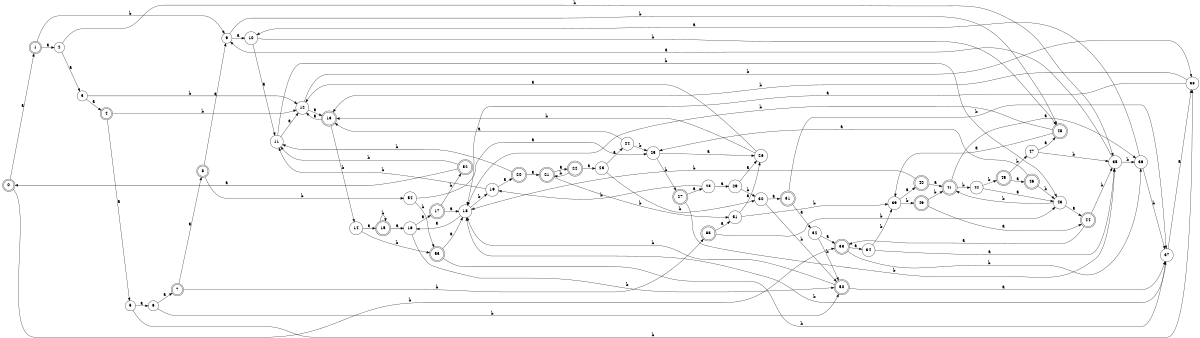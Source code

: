digraph n45_7 {
__start0 [label="" shape="none"];

rankdir=LR;
size="8,5";

s0 [style="rounded,filled", color="black", fillcolor="white" shape="doublecircle", label="0"];
s1 [style="rounded,filled", color="black", fillcolor="white" shape="doublecircle", label="1"];
s2 [style="filled", color="black", fillcolor="white" shape="circle", label="2"];
s3 [style="filled", color="black", fillcolor="white" shape="circle", label="3"];
s4 [style="rounded,filled", color="black", fillcolor="white" shape="doublecircle", label="4"];
s5 [style="filled", color="black", fillcolor="white" shape="circle", label="5"];
s6 [style="filled", color="black", fillcolor="white" shape="circle", label="6"];
s7 [style="rounded,filled", color="black", fillcolor="white" shape="doublecircle", label="7"];
s8 [style="rounded,filled", color="black", fillcolor="white" shape="doublecircle", label="8"];
s9 [style="filled", color="black", fillcolor="white" shape="circle", label="9"];
s10 [style="filled", color="black", fillcolor="white" shape="circle", label="10"];
s11 [style="filled", color="black", fillcolor="white" shape="circle", label="11"];
s12 [style="filled", color="black", fillcolor="white" shape="circle", label="12"];
s13 [style="rounded,filled", color="black", fillcolor="white" shape="doublecircle", label="13"];
s14 [style="filled", color="black", fillcolor="white" shape="circle", label="14"];
s15 [style="rounded,filled", color="black", fillcolor="white" shape="doublecircle", label="15"];
s16 [style="filled", color="black", fillcolor="white" shape="circle", label="16"];
s17 [style="rounded,filled", color="black", fillcolor="white" shape="doublecircle", label="17"];
s18 [style="filled", color="black", fillcolor="white" shape="circle", label="18"];
s19 [style="filled", color="black", fillcolor="white" shape="circle", label="19"];
s20 [style="rounded,filled", color="black", fillcolor="white" shape="doublecircle", label="20"];
s21 [style="rounded,filled", color="black", fillcolor="white" shape="doublecircle", label="21"];
s22 [style="rounded,filled", color="black", fillcolor="white" shape="doublecircle", label="22"];
s23 [style="filled", color="black", fillcolor="white" shape="circle", label="23"];
s24 [style="filled", color="black", fillcolor="white" shape="circle", label="24"];
s25 [style="filled", color="black", fillcolor="white" shape="circle", label="25"];
s26 [style="filled", color="black", fillcolor="white" shape="circle", label="26"];
s27 [style="rounded,filled", color="black", fillcolor="white" shape="doublecircle", label="27"];
s28 [style="filled", color="black", fillcolor="white" shape="circle", label="28"];
s29 [style="filled", color="black", fillcolor="white" shape="circle", label="29"];
s30 [style="filled", color="black", fillcolor="white" shape="circle", label="30"];
s31 [style="rounded,filled", color="black", fillcolor="white" shape="doublecircle", label="31"];
s32 [style="filled", color="black", fillcolor="white" shape="circle", label="32"];
s33 [style="rounded,filled", color="black", fillcolor="white" shape="doublecircle", label="33"];
s34 [style="filled", color="black", fillcolor="white" shape="circle", label="34"];
s35 [style="filled", color="black", fillcolor="white" shape="circle", label="35"];
s36 [style="filled", color="black", fillcolor="white" shape="circle", label="36"];
s37 [style="filled", color="black", fillcolor="white" shape="circle", label="37"];
s38 [style="filled", color="black", fillcolor="white" shape="circle", label="38"];
s39 [style="filled", color="black", fillcolor="white" shape="circle", label="39"];
s40 [style="rounded,filled", color="black", fillcolor="white" shape="doublecircle", label="40"];
s41 [style="rounded,filled", color="black", fillcolor="white" shape="doublecircle", label="41"];
s42 [style="filled", color="black", fillcolor="white" shape="circle", label="42"];
s43 [style="filled", color="black", fillcolor="white" shape="circle", label="43"];
s44 [style="rounded,filled", color="black", fillcolor="white" shape="doublecircle", label="44"];
s45 [style="rounded,filled", color="black", fillcolor="white" shape="doublecircle", label="45"];
s46 [style="rounded,filled", color="black", fillcolor="white" shape="doublecircle", label="46"];
s47 [style="filled", color="black", fillcolor="white" shape="circle", label="47"];
s48 [style="rounded,filled", color="black", fillcolor="white" shape="doublecircle", label="48"];
s49 [style="rounded,filled", color="black", fillcolor="white" shape="doublecircle", label="49"];
s50 [style="rounded,filled", color="black", fillcolor="white" shape="doublecircle", label="50"];
s51 [style="filled", color="black", fillcolor="white" shape="circle", label="51"];
s52 [style="rounded,filled", color="black", fillcolor="white" shape="doublecircle", label="52"];
s53 [style="rounded,filled", color="black", fillcolor="white" shape="doublecircle", label="53"];
s54 [style="filled", color="black", fillcolor="white" shape="circle", label="54"];
s55 [style="rounded,filled", color="black", fillcolor="white" shape="doublecircle", label="55"];
s0 -> s1 [label="a"];
s0 -> s33 [label="b"];
s1 -> s2 [label="a"];
s1 -> s9 [label="b"];
s2 -> s3 [label="a"];
s2 -> s35 [label="b"];
s3 -> s4 [label="a"];
s3 -> s12 [label="b"];
s4 -> s5 [label="a"];
s4 -> s12 [label="b"];
s5 -> s6 [label="a"];
s5 -> s38 [label="b"];
s6 -> s7 [label="a"];
s6 -> s50 [label="b"];
s7 -> s8 [label="a"];
s7 -> s55 [label="b"];
s8 -> s9 [label="a"];
s8 -> s54 [label="b"];
s9 -> s10 [label="a"];
s9 -> s48 [label="b"];
s10 -> s11 [label="a"];
s10 -> s48 [label="b"];
s11 -> s12 [label="a"];
s11 -> s43 [label="b"];
s12 -> s13 [label="a"];
s12 -> s38 [label="b"];
s13 -> s12 [label="a"];
s13 -> s14 [label="b"];
s14 -> s15 [label="a"];
s14 -> s53 [label="b"];
s15 -> s16 [label="a"];
s15 -> s15 [label="b"];
s16 -> s17 [label="a"];
s16 -> s50 [label="b"];
s17 -> s18 [label="a"];
s17 -> s52 [label="b"];
s18 -> s16 [label="a"];
s18 -> s19 [label="b"];
s19 -> s20 [label="a"];
s19 -> s11 [label="b"];
s20 -> s21 [label="a"];
s20 -> s11 [label="b"];
s21 -> s22 [label="a"];
s21 -> s51 [label="b"];
s22 -> s23 [label="a"];
s22 -> s21 [label="b"];
s23 -> s24 [label="a"];
s23 -> s30 [label="b"];
s24 -> s13 [label="a"];
s24 -> s25 [label="b"];
s25 -> s26 [label="a"];
s25 -> s27 [label="b"];
s26 -> s12 [label="a"];
s26 -> s13 [label="b"];
s27 -> s28 [label="a"];
s27 -> s35 [label="b"];
s28 -> s29 [label="a"];
s28 -> s19 [label="b"];
s29 -> s26 [label="a"];
s29 -> s30 [label="b"];
s30 -> s31 [label="a"];
s30 -> s50 [label="b"];
s31 -> s32 [label="a"];
s31 -> s37 [label="b"];
s32 -> s33 [label="a"];
s32 -> s50 [label="b"];
s33 -> s34 [label="a"];
s33 -> s36 [label="b"];
s34 -> s35 [label="a"];
s34 -> s39 [label="b"];
s35 -> s9 [label="a"];
s35 -> s36 [label="b"];
s36 -> s10 [label="a"];
s36 -> s37 [label="b"];
s37 -> s38 [label="a"];
s37 -> s18 [label="b"];
s38 -> s18 [label="a"];
s38 -> s13 [label="b"];
s39 -> s40 [label="a"];
s39 -> s49 [label="b"];
s40 -> s41 [label="a"];
s40 -> s18 [label="b"];
s41 -> s36 [label="a"];
s41 -> s42 [label="b"];
s42 -> s43 [label="a"];
s42 -> s45 [label="b"];
s43 -> s44 [label="a"];
s43 -> s41 [label="b"];
s44 -> s33 [label="a"];
s44 -> s35 [label="b"];
s45 -> s46 [label="a"];
s45 -> s47 [label="b"];
s46 -> s25 [label="a"];
s46 -> s43 [label="b"];
s47 -> s48 [label="a"];
s47 -> s35 [label="b"];
s48 -> s39 [label="a"];
s48 -> s18 [label="b"];
s49 -> s44 [label="a"];
s49 -> s41 [label="b"];
s50 -> s37 [label="a"];
s50 -> s18 [label="b"];
s51 -> s26 [label="a"];
s51 -> s39 [label="b"];
s52 -> s0 [label="a"];
s52 -> s11 [label="b"];
s53 -> s18 [label="a"];
s53 -> s37 [label="b"];
s54 -> s25 [label="a"];
s54 -> s53 [label="b"];
s55 -> s51 [label="a"];
s55 -> s43 [label="b"];

}